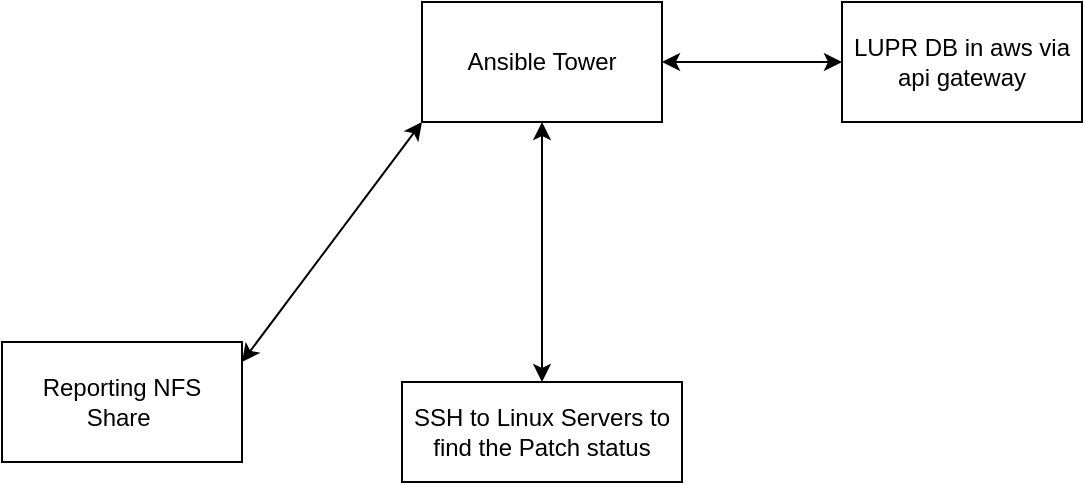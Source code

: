 <mxfile version="15.5.2" type="github">
  <diagram name="Page-1" id="74e2e168-ea6b-b213-b513-2b3c1d86103e">
    <mxGraphModel dx="621" dy="571" grid="1" gridSize="10" guides="1" tooltips="1" connect="1" arrows="1" fold="1" page="1" pageScale="1" pageWidth="1100" pageHeight="850" background="none" math="0" shadow="0">
      <root>
        <mxCell id="0" />
        <mxCell id="1" parent="0" />
        <mxCell id="NHGV33gxsHiUTRiXNovX-1" value="Ansible Tower" style="rounded=0;whiteSpace=wrap;html=1;" vertex="1" parent="1">
          <mxGeometry x="280" y="280" width="120" height="60" as="geometry" />
        </mxCell>
        <mxCell id="NHGV33gxsHiUTRiXNovX-2" value="Reporting NFS Share&amp;nbsp;" style="rounded=0;whiteSpace=wrap;html=1;" vertex="1" parent="1">
          <mxGeometry x="70" y="450" width="120" height="60" as="geometry" />
        </mxCell>
        <mxCell id="NHGV33gxsHiUTRiXNovX-6" value="LUPR DB in aws via api gateway" style="rounded=0;whiteSpace=wrap;html=1;" vertex="1" parent="1">
          <mxGeometry x="490" y="280" width="120" height="60" as="geometry" />
        </mxCell>
        <mxCell id="NHGV33gxsHiUTRiXNovX-8" value="" style="endArrow=classic;startArrow=classic;html=1;rounded=0;entryX=0.5;entryY=1;entryDx=0;entryDy=0;exitX=0.5;exitY=0;exitDx=0;exitDy=0;" edge="1" parent="1" source="NHGV33gxsHiUTRiXNovX-10" target="NHGV33gxsHiUTRiXNovX-1">
          <mxGeometry width="50" height="50" relative="1" as="geometry">
            <mxPoint x="180" y="450" as="sourcePoint" />
            <mxPoint x="230" y="400" as="targetPoint" />
            <Array as="points">
              <mxPoint x="340" y="400" />
            </Array>
          </mxGeometry>
        </mxCell>
        <mxCell id="NHGV33gxsHiUTRiXNovX-10" value="SSH to Linux Servers to find the Patch status" style="rounded=0;whiteSpace=wrap;html=1;" vertex="1" parent="1">
          <mxGeometry x="270" y="470" width="140" height="50" as="geometry" />
        </mxCell>
        <mxCell id="NHGV33gxsHiUTRiXNovX-17" value="" style="endArrow=classic;startArrow=classic;html=1;rounded=0;entryX=0;entryY=1;entryDx=0;entryDy=0;" edge="1" parent="1" target="NHGV33gxsHiUTRiXNovX-1">
          <mxGeometry width="50" height="50" relative="1" as="geometry">
            <mxPoint x="190" y="460" as="sourcePoint" />
            <mxPoint x="290" y="350" as="targetPoint" />
            <Array as="points" />
          </mxGeometry>
        </mxCell>
        <mxCell id="NHGV33gxsHiUTRiXNovX-18" value="" style="endArrow=classic;startArrow=classic;html=1;rounded=0;entryX=1;entryY=0.5;entryDx=0;entryDy=0;exitX=0;exitY=0.5;exitDx=0;exitDy=0;" edge="1" parent="1" source="NHGV33gxsHiUTRiXNovX-6" target="NHGV33gxsHiUTRiXNovX-1">
          <mxGeometry width="50" height="50" relative="1" as="geometry">
            <mxPoint x="350" y="480" as="sourcePoint" />
            <mxPoint x="350" y="350" as="targetPoint" />
            <Array as="points">
              <mxPoint x="440" y="310" />
            </Array>
          </mxGeometry>
        </mxCell>
      </root>
    </mxGraphModel>
  </diagram>
</mxfile>
